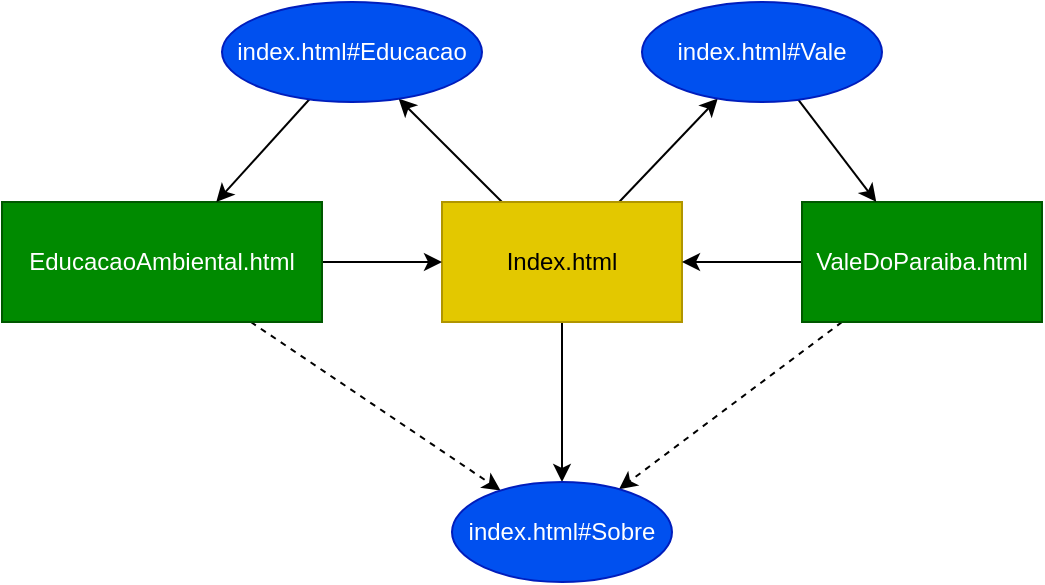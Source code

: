 <mxfile>
    <diagram id="s70geQ2HmhXLGjdTGYQp" name="Página-1">
        <mxGraphModel dx="935" dy="527" grid="1" gridSize="10" guides="1" tooltips="1" connect="1" arrows="1" fold="1" page="1" pageScale="1" pageWidth="827" pageHeight="1169" math="0" shadow="0">
            <root>
                <mxCell id="0"/>
                <mxCell id="1" parent="0"/>
                <mxCell id="44" style="edgeStyle=none;html=1;" edge="1" parent="1" source="2" target="37">
                    <mxGeometry relative="1" as="geometry"/>
                </mxCell>
                <mxCell id="45" style="edgeStyle=none;html=1;" edge="1" parent="1" source="2" target="38">
                    <mxGeometry relative="1" as="geometry"/>
                </mxCell>
                <mxCell id="46" style="edgeStyle=none;html=1;entryX=0.5;entryY=0;entryDx=0;entryDy=0;" edge="1" parent="1" source="2" target="10">
                    <mxGeometry relative="1" as="geometry"/>
                </mxCell>
                <mxCell id="2" value="Index.html" style="rounded=0;whiteSpace=wrap;html=1;fillColor=#e3c800;fontColor=#000000;strokeColor=#B09500;" parent="1" vertex="1">
                    <mxGeometry x="320" y="170" width="120" height="60" as="geometry"/>
                </mxCell>
                <mxCell id="43" style="edgeStyle=none;html=1;entryX=0;entryY=0.5;entryDx=0;entryDy=0;" edge="1" parent="1" source="3" target="2">
                    <mxGeometry relative="1" as="geometry"/>
                </mxCell>
                <mxCell id="47" style="edgeStyle=none;html=1;dashed=1;" edge="1" parent="1" source="3" target="10">
                    <mxGeometry relative="1" as="geometry"/>
                </mxCell>
                <mxCell id="3" value="EducacaoAmbiental.html" style="rounded=0;whiteSpace=wrap;html=1;fillColor=#008a00;fontColor=#ffffff;strokeColor=#005700;" parent="1" vertex="1">
                    <mxGeometry x="100" y="170" width="160" height="60" as="geometry"/>
                </mxCell>
                <mxCell id="42" style="edgeStyle=none;html=1;entryX=1;entryY=0.5;entryDx=0;entryDy=0;" edge="1" parent="1" source="5" target="2">
                    <mxGeometry relative="1" as="geometry"/>
                </mxCell>
                <mxCell id="48" style="edgeStyle=none;html=1;dashed=1;" edge="1" parent="1" source="5" target="10">
                    <mxGeometry relative="1" as="geometry"/>
                </mxCell>
                <mxCell id="5" value="ValeDoParaiba.html" style="rounded=0;whiteSpace=wrap;html=1;fillColor=#008a00;fontColor=#ffffff;strokeColor=#005700;" parent="1" vertex="1">
                    <mxGeometry x="500" y="170" width="120" height="60" as="geometry"/>
                </mxCell>
                <mxCell id="10" value="index.html#Sobre" style="ellipse;whiteSpace=wrap;html=1;fillColor=#0050ef;fontColor=#ffffff;strokeColor=#001DBC;" parent="1" vertex="1">
                    <mxGeometry x="325" y="310" width="110" height="50" as="geometry"/>
                </mxCell>
                <mxCell id="40" style="edgeStyle=none;html=1;" edge="1" parent="1" source="37" target="3">
                    <mxGeometry relative="1" as="geometry"/>
                </mxCell>
                <mxCell id="37" value="index.html#Educacao" style="ellipse;whiteSpace=wrap;html=1;fillColor=#0050ef;fontColor=#ffffff;strokeColor=#001DBC;" vertex="1" parent="1">
                    <mxGeometry x="210" y="70" width="130" height="50" as="geometry"/>
                </mxCell>
                <mxCell id="41" style="edgeStyle=none;html=1;" edge="1" parent="1" source="38" target="5">
                    <mxGeometry relative="1" as="geometry"/>
                </mxCell>
                <mxCell id="38" value="index.html#Vale" style="ellipse;whiteSpace=wrap;html=1;fillColor=#0050ef;fontColor=#ffffff;strokeColor=#001DBC;" vertex="1" parent="1">
                    <mxGeometry x="420" y="70" width="120" height="50" as="geometry"/>
                </mxCell>
            </root>
        </mxGraphModel>
    </diagram>
</mxfile>